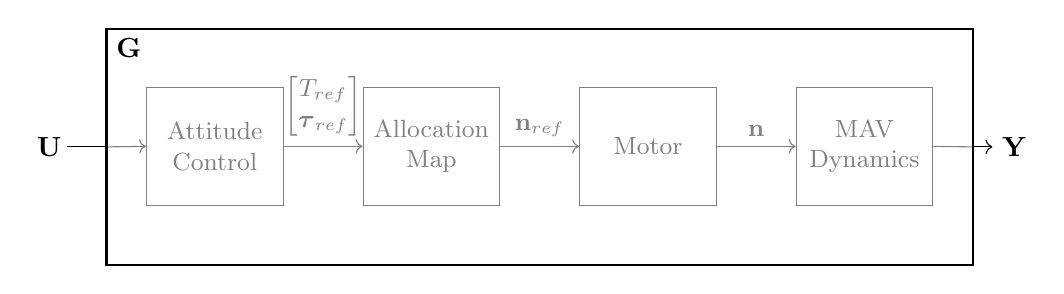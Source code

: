 \begin{tikzpicture}[auto, font=\small]
% coordinates
\coordinate (orig) at (0,0);
\coordinate (boxin) at (0.5,0);
\coordinate (LLA) at (1,-0.75);
\coordinate (LLB) at (3.75,-0.75);
\coordinate (LLC) at (6.5,-0.75);
\coordinate (LLD) at (9.25,-0.75);
\coordinate (boxout) at (11.5,0);
\coordinate (out) at (11.75,0);


% nodes
\node[draw,color=gray, minimum width=1.5cm, minimum height=1.5cm, anchor=south west, text width=1.5cm, align=center] (A) at (LLA) {Attitude\\Control};
\node[draw,color=gray, minimum width=1.5cm, minimum height=1.5cm, anchor=south west, text width=1.5cm, align=center] (B) at (LLB) {Allocation\\Map};
\node[draw,color=gray, minimum width=1.5cm, minimum height=1.5cm, anchor=south west, text width=1.5cm, align=center] (C) at (LLC) {Motor};
\node[draw,color=gray, minimum width=1.5cm, minimum height=1.5cm, anchor=south west, text width=1.5cm, align=center] (D) at (LLD) {MAV\\Dynamics};

% edges
\draw[-] (orig) -- node[left=2mm] {\normalsize{$\mathbf{U}$}} (boxin);
\draw[->,color=gray] (boxin) -- (A.180);
\draw[->,color=gray] (A.0) -- node[above,color=gray] {$\begin{bmatrix}
T_{ref} \\ {\boldsymbol{\tau}}_{ref}
\end{bmatrix}$} (B.180);
\draw[->,color=gray] (B.0) -- node[above,color=gray] {$\mathbf{n}_{ref}$} (C.180);
\draw[->,color=gray] (C.0) -- node[above,color=gray] {$\mathbf{n}$} (D.180);
\draw[-,color=gray] (D.0) -- (boxout);
\draw[->] (boxout) -- (out);
\node[right] (output) at (out) {\normalsize{$\mathbf{Y}$}};

% boxing
\draw [thick](0.5,-1.5) rectangle (11.5,1.5);
\node[right] at (0.5,1.25) {\normalsize{$\mathbf{G}$}};

\end{tikzpicture}